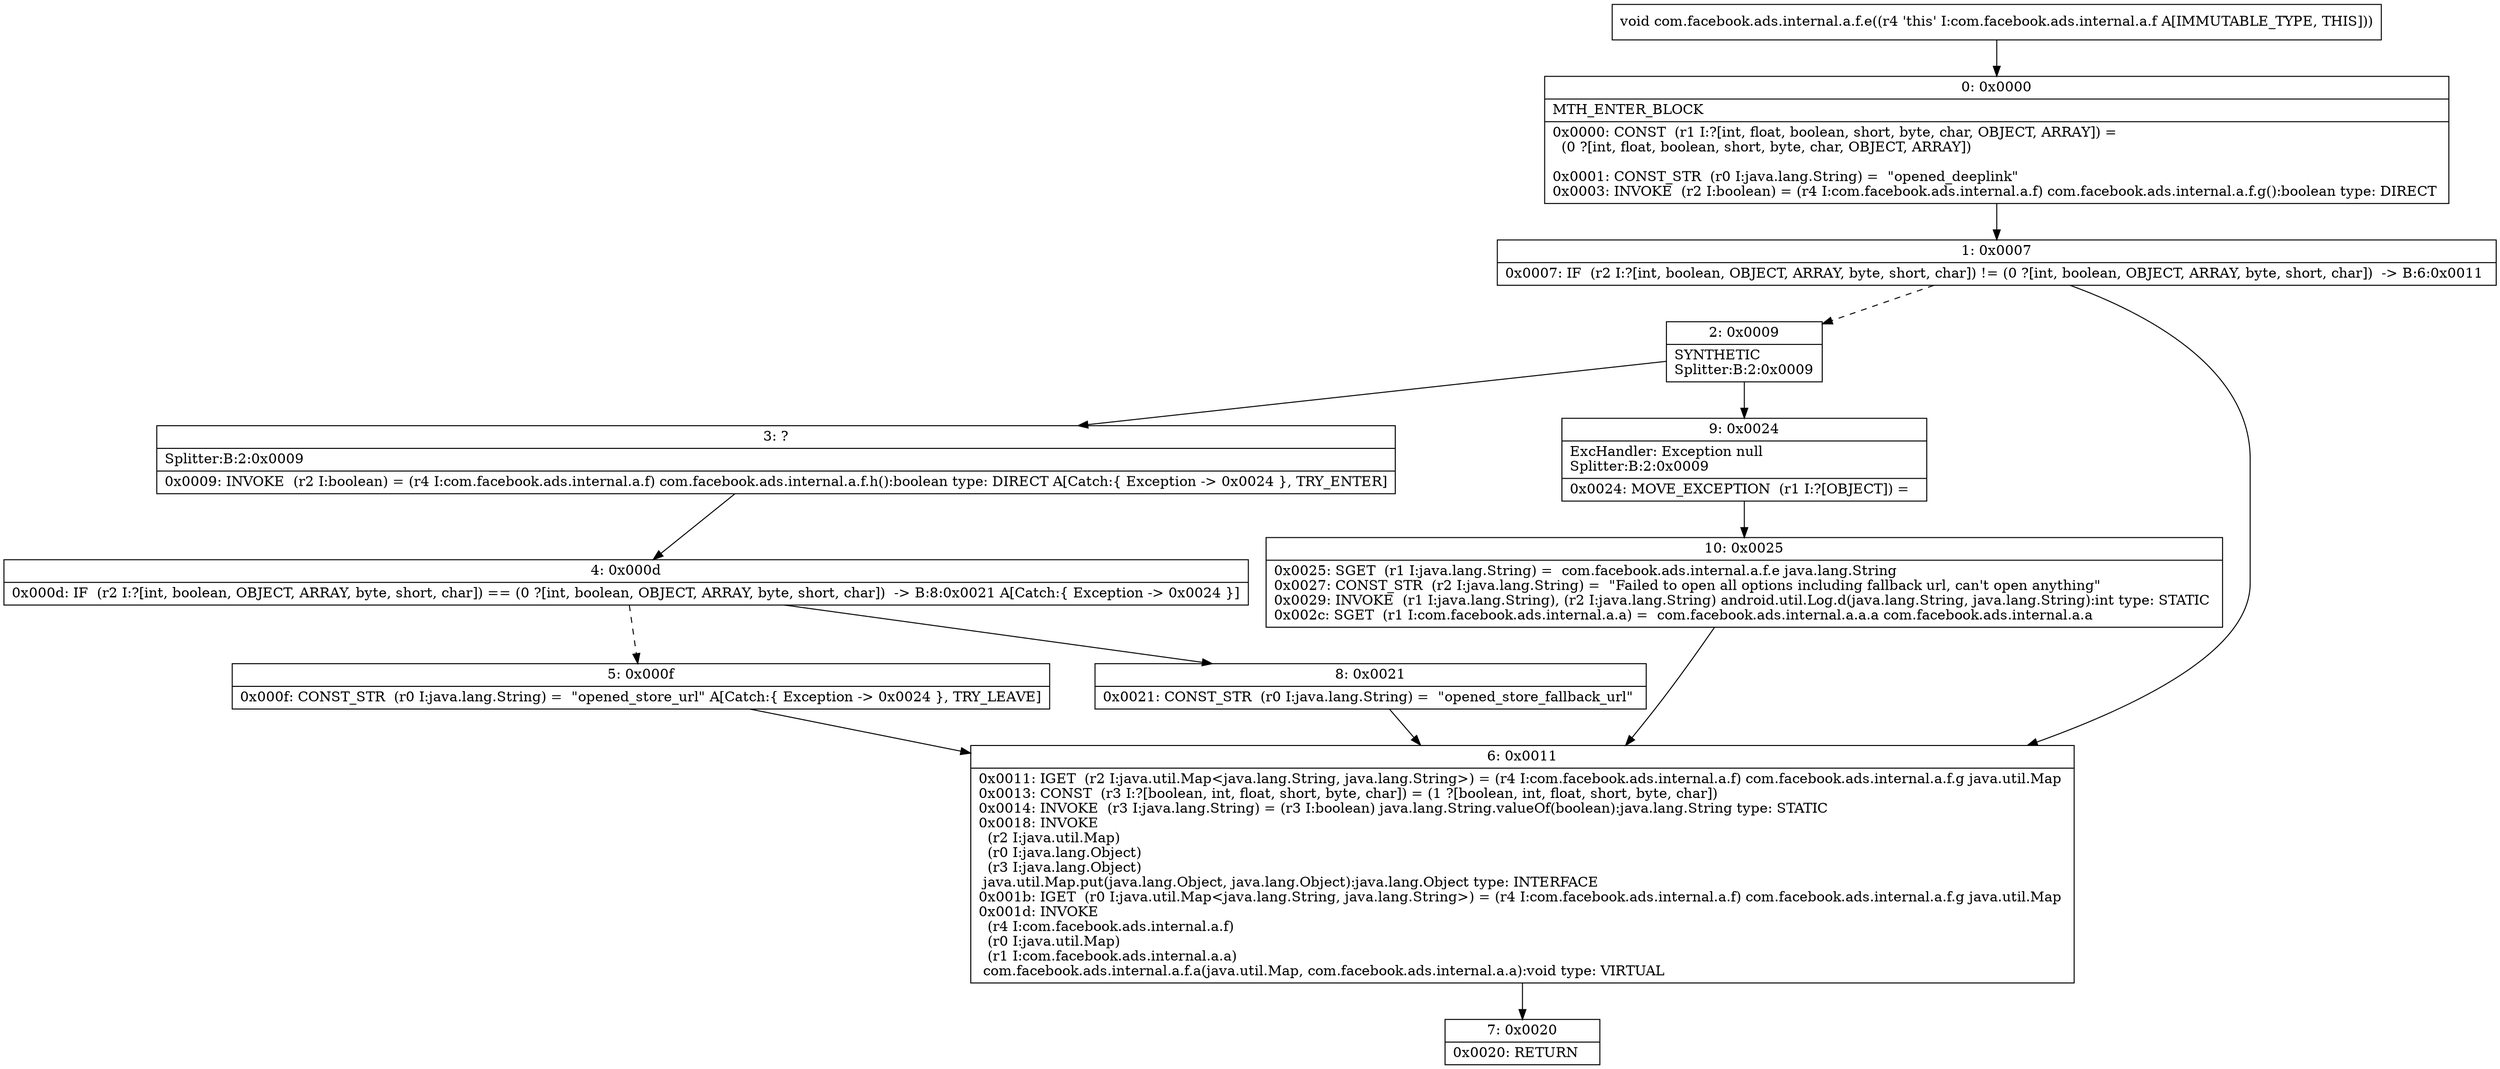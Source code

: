 digraph "CFG forcom.facebook.ads.internal.a.f.e()V" {
Node_0 [shape=record,label="{0\:\ 0x0000|MTH_ENTER_BLOCK\l|0x0000: CONST  (r1 I:?[int, float, boolean, short, byte, char, OBJECT, ARRAY]) = \l  (0 ?[int, float, boolean, short, byte, char, OBJECT, ARRAY])\l \l0x0001: CONST_STR  (r0 I:java.lang.String) =  \"opened_deeplink\" \l0x0003: INVOKE  (r2 I:boolean) = (r4 I:com.facebook.ads.internal.a.f) com.facebook.ads.internal.a.f.g():boolean type: DIRECT \l}"];
Node_1 [shape=record,label="{1\:\ 0x0007|0x0007: IF  (r2 I:?[int, boolean, OBJECT, ARRAY, byte, short, char]) != (0 ?[int, boolean, OBJECT, ARRAY, byte, short, char])  \-\> B:6:0x0011 \l}"];
Node_2 [shape=record,label="{2\:\ 0x0009|SYNTHETIC\lSplitter:B:2:0x0009\l}"];
Node_3 [shape=record,label="{3\:\ ?|Splitter:B:2:0x0009\l|0x0009: INVOKE  (r2 I:boolean) = (r4 I:com.facebook.ads.internal.a.f) com.facebook.ads.internal.a.f.h():boolean type: DIRECT A[Catch:\{ Exception \-\> 0x0024 \}, TRY_ENTER]\l}"];
Node_4 [shape=record,label="{4\:\ 0x000d|0x000d: IF  (r2 I:?[int, boolean, OBJECT, ARRAY, byte, short, char]) == (0 ?[int, boolean, OBJECT, ARRAY, byte, short, char])  \-\> B:8:0x0021 A[Catch:\{ Exception \-\> 0x0024 \}]\l}"];
Node_5 [shape=record,label="{5\:\ 0x000f|0x000f: CONST_STR  (r0 I:java.lang.String) =  \"opened_store_url\" A[Catch:\{ Exception \-\> 0x0024 \}, TRY_LEAVE]\l}"];
Node_6 [shape=record,label="{6\:\ 0x0011|0x0011: IGET  (r2 I:java.util.Map\<java.lang.String, java.lang.String\>) = (r4 I:com.facebook.ads.internal.a.f) com.facebook.ads.internal.a.f.g java.util.Map \l0x0013: CONST  (r3 I:?[boolean, int, float, short, byte, char]) = (1 ?[boolean, int, float, short, byte, char]) \l0x0014: INVOKE  (r3 I:java.lang.String) = (r3 I:boolean) java.lang.String.valueOf(boolean):java.lang.String type: STATIC \l0x0018: INVOKE  \l  (r2 I:java.util.Map)\l  (r0 I:java.lang.Object)\l  (r3 I:java.lang.Object)\l java.util.Map.put(java.lang.Object, java.lang.Object):java.lang.Object type: INTERFACE \l0x001b: IGET  (r0 I:java.util.Map\<java.lang.String, java.lang.String\>) = (r4 I:com.facebook.ads.internal.a.f) com.facebook.ads.internal.a.f.g java.util.Map \l0x001d: INVOKE  \l  (r4 I:com.facebook.ads.internal.a.f)\l  (r0 I:java.util.Map)\l  (r1 I:com.facebook.ads.internal.a.a)\l com.facebook.ads.internal.a.f.a(java.util.Map, com.facebook.ads.internal.a.a):void type: VIRTUAL \l}"];
Node_7 [shape=record,label="{7\:\ 0x0020|0x0020: RETURN   \l}"];
Node_8 [shape=record,label="{8\:\ 0x0021|0x0021: CONST_STR  (r0 I:java.lang.String) =  \"opened_store_fallback_url\" \l}"];
Node_9 [shape=record,label="{9\:\ 0x0024|ExcHandler: Exception null\lSplitter:B:2:0x0009\l|0x0024: MOVE_EXCEPTION  (r1 I:?[OBJECT]) =  \l}"];
Node_10 [shape=record,label="{10\:\ 0x0025|0x0025: SGET  (r1 I:java.lang.String) =  com.facebook.ads.internal.a.f.e java.lang.String \l0x0027: CONST_STR  (r2 I:java.lang.String) =  \"Failed to open all options including fallback url, can't open anything\" \l0x0029: INVOKE  (r1 I:java.lang.String), (r2 I:java.lang.String) android.util.Log.d(java.lang.String, java.lang.String):int type: STATIC \l0x002c: SGET  (r1 I:com.facebook.ads.internal.a.a) =  com.facebook.ads.internal.a.a.a com.facebook.ads.internal.a.a \l}"];
MethodNode[shape=record,label="{void com.facebook.ads.internal.a.f.e((r4 'this' I:com.facebook.ads.internal.a.f A[IMMUTABLE_TYPE, THIS])) }"];
MethodNode -> Node_0;
Node_0 -> Node_1;
Node_1 -> Node_2[style=dashed];
Node_1 -> Node_6;
Node_2 -> Node_3;
Node_2 -> Node_9;
Node_3 -> Node_4;
Node_4 -> Node_5[style=dashed];
Node_4 -> Node_8;
Node_5 -> Node_6;
Node_6 -> Node_7;
Node_8 -> Node_6;
Node_9 -> Node_10;
Node_10 -> Node_6;
}


